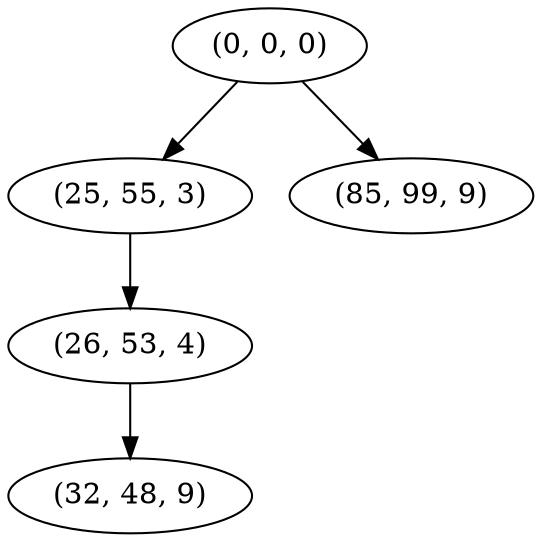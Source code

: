 digraph tree {
    "(0, 0, 0)";
    "(25, 55, 3)";
    "(26, 53, 4)";
    "(32, 48, 9)";
    "(85, 99, 9)";
    "(0, 0, 0)" -> "(25, 55, 3)";
    "(0, 0, 0)" -> "(85, 99, 9)";
    "(25, 55, 3)" -> "(26, 53, 4)";
    "(26, 53, 4)" -> "(32, 48, 9)";
}
